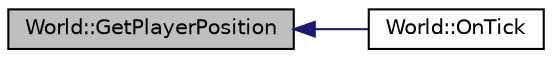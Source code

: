 digraph "World::GetPlayerPosition"
{
  edge [fontname="Helvetica",fontsize="10",labelfontname="Helvetica",labelfontsize="10"];
  node [fontname="Helvetica",fontsize="10",shape=record];
  rankdir="LR";
  Node4 [label="World::GetPlayerPosition",height=0.2,width=0.4,color="black", fillcolor="grey75", style="filled", fontcolor="black"];
  Node4 -> Node5 [dir="back",color="midnightblue",fontsize="10",style="solid",fontname="Helvetica"];
  Node5 [label="World::OnTick",height=0.2,width=0.4,color="black", fillcolor="white", style="filled",URL="$class_world.html#a0bbbfa3065f37588fa83f7d5533bcd5b"];
}
